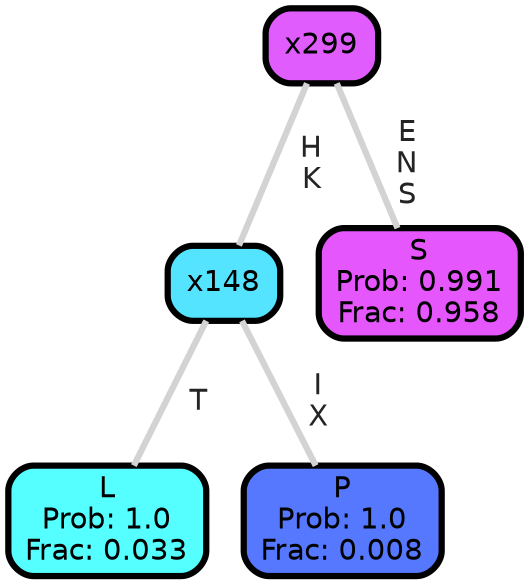 graph Tree {
node [shape=box, style="filled, rounded",color="black",penwidth="3",fontcolor="black",                 fontname=helvetica] ;
graph [ranksep="0 equally", splines=straight,                 bgcolor=transparent, dpi=200] ;
edge [fontname=helvetica, fontweight=bold,fontcolor=grey14,color=lightgray] ;
0 [label="L
Prob: 1.0
Frac: 0.033", fillcolor="#55ffff"] ;
1 [label="x148", fillcolor="#55e4ff"] ;
2 [label="P
Prob: 1.0
Frac: 0.008", fillcolor="#5578ff"] ;
3 [label="x299", fillcolor="#e05cfd"] ;
4 [label="S
Prob: 0.991
Frac: 0.958", fillcolor="#e656fd"] ;
1 -- 0 [label=" T",penwidth=3] ;
1 -- 2 [label=" I\n X",penwidth=3] ;
3 -- 1 [label=" H\n K",penwidth=3] ;
3 -- 4 [label=" E\n N\n S",penwidth=3] ;
{rank = same;}}
